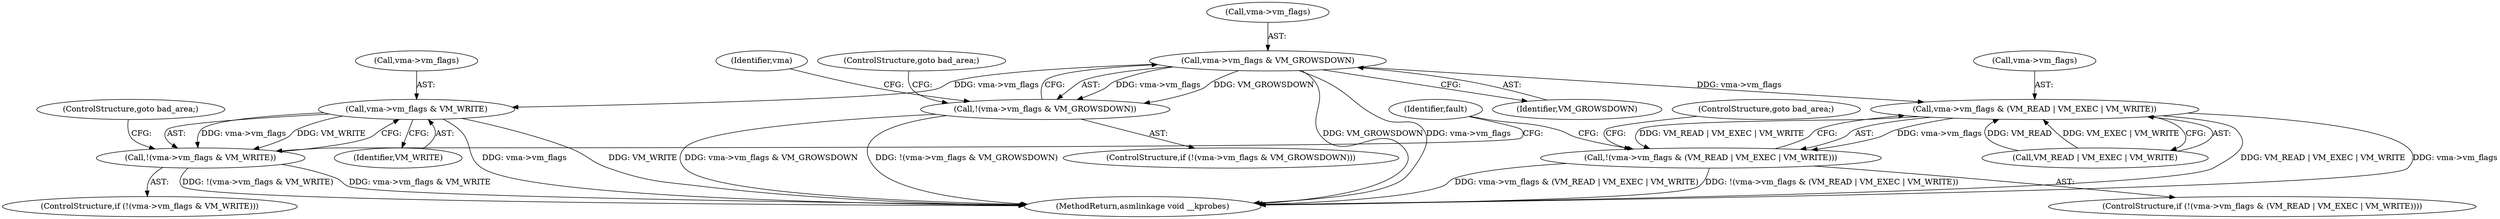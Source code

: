 digraph "0_linux_a8b0ca17b80e92faab46ee7179ba9e99ccb61233_29@pointer" {
"1000203" [label="(Call,vma->vm_flags & VM_GROWSDOWN)"];
"1000202" [label="(Call,!(vma->vm_flags & VM_GROWSDOWN))"];
"1000223" [label="(Call,vma->vm_flags & VM_WRITE)"];
"1000222" [label="(Call,!(vma->vm_flags & VM_WRITE))"];
"1000233" [label="(Call,vma->vm_flags & (VM_READ | VM_EXEC | VM_WRITE))"];
"1000232" [label="(Call,!(vma->vm_flags & (VM_READ | VM_EXEC | VM_WRITE)))"];
"1000204" [label="(Call,vma->vm_flags)"];
"1000227" [label="(Identifier,VM_WRITE)"];
"1000203" [label="(Call,vma->vm_flags & VM_GROWSDOWN)"];
"1000244" [label="(Identifier,fault)"];
"1000234" [label="(Call,vma->vm_flags)"];
"1000201" [label="(ControlStructure,if (!(vma->vm_flags & VM_GROWSDOWN)))"];
"1000202" [label="(Call,!(vma->vm_flags & VM_GROWSDOWN))"];
"1000443" [label="(MethodReturn,asmlinkage void __kprobes)"];
"1000223" [label="(Call,vma->vm_flags & VM_WRITE)"];
"1000228" [label="(ControlStructure,goto bad_area;)"];
"1000224" [label="(Call,vma->vm_flags)"];
"1000207" [label="(Identifier,VM_GROWSDOWN)"];
"1000221" [label="(ControlStructure,if (!(vma->vm_flags & VM_WRITE)))"];
"1000211" [label="(Identifier,vma)"];
"1000231" [label="(ControlStructure,if (!(vma->vm_flags & (VM_READ | VM_EXEC | VM_WRITE))))"];
"1000242" [label="(ControlStructure,goto bad_area;)"];
"1000233" [label="(Call,vma->vm_flags & (VM_READ | VM_EXEC | VM_WRITE))"];
"1000237" [label="(Call,VM_READ | VM_EXEC | VM_WRITE)"];
"1000208" [label="(ControlStructure,goto bad_area;)"];
"1000222" [label="(Call,!(vma->vm_flags & VM_WRITE))"];
"1000232" [label="(Call,!(vma->vm_flags & (VM_READ | VM_EXEC | VM_WRITE)))"];
"1000203" -> "1000202"  [label="AST: "];
"1000203" -> "1000207"  [label="CFG: "];
"1000204" -> "1000203"  [label="AST: "];
"1000207" -> "1000203"  [label="AST: "];
"1000202" -> "1000203"  [label="CFG: "];
"1000203" -> "1000443"  [label="DDG: VM_GROWSDOWN"];
"1000203" -> "1000443"  [label="DDG: vma->vm_flags"];
"1000203" -> "1000202"  [label="DDG: vma->vm_flags"];
"1000203" -> "1000202"  [label="DDG: VM_GROWSDOWN"];
"1000203" -> "1000223"  [label="DDG: vma->vm_flags"];
"1000203" -> "1000233"  [label="DDG: vma->vm_flags"];
"1000202" -> "1000201"  [label="AST: "];
"1000208" -> "1000202"  [label="CFG: "];
"1000211" -> "1000202"  [label="CFG: "];
"1000202" -> "1000443"  [label="DDG: vma->vm_flags & VM_GROWSDOWN"];
"1000202" -> "1000443"  [label="DDG: !(vma->vm_flags & VM_GROWSDOWN)"];
"1000223" -> "1000222"  [label="AST: "];
"1000223" -> "1000227"  [label="CFG: "];
"1000224" -> "1000223"  [label="AST: "];
"1000227" -> "1000223"  [label="AST: "];
"1000222" -> "1000223"  [label="CFG: "];
"1000223" -> "1000443"  [label="DDG: VM_WRITE"];
"1000223" -> "1000443"  [label="DDG: vma->vm_flags"];
"1000223" -> "1000222"  [label="DDG: vma->vm_flags"];
"1000223" -> "1000222"  [label="DDG: VM_WRITE"];
"1000222" -> "1000221"  [label="AST: "];
"1000228" -> "1000222"  [label="CFG: "];
"1000244" -> "1000222"  [label="CFG: "];
"1000222" -> "1000443"  [label="DDG: vma->vm_flags & VM_WRITE"];
"1000222" -> "1000443"  [label="DDG: !(vma->vm_flags & VM_WRITE)"];
"1000233" -> "1000232"  [label="AST: "];
"1000233" -> "1000237"  [label="CFG: "];
"1000234" -> "1000233"  [label="AST: "];
"1000237" -> "1000233"  [label="AST: "];
"1000232" -> "1000233"  [label="CFG: "];
"1000233" -> "1000443"  [label="DDG: VM_READ | VM_EXEC | VM_WRITE"];
"1000233" -> "1000443"  [label="DDG: vma->vm_flags"];
"1000233" -> "1000232"  [label="DDG: vma->vm_flags"];
"1000233" -> "1000232"  [label="DDG: VM_READ | VM_EXEC | VM_WRITE"];
"1000237" -> "1000233"  [label="DDG: VM_READ"];
"1000237" -> "1000233"  [label="DDG: VM_EXEC | VM_WRITE"];
"1000232" -> "1000231"  [label="AST: "];
"1000242" -> "1000232"  [label="CFG: "];
"1000244" -> "1000232"  [label="CFG: "];
"1000232" -> "1000443"  [label="DDG: vma->vm_flags & (VM_READ | VM_EXEC | VM_WRITE)"];
"1000232" -> "1000443"  [label="DDG: !(vma->vm_flags & (VM_READ | VM_EXEC | VM_WRITE))"];
}
